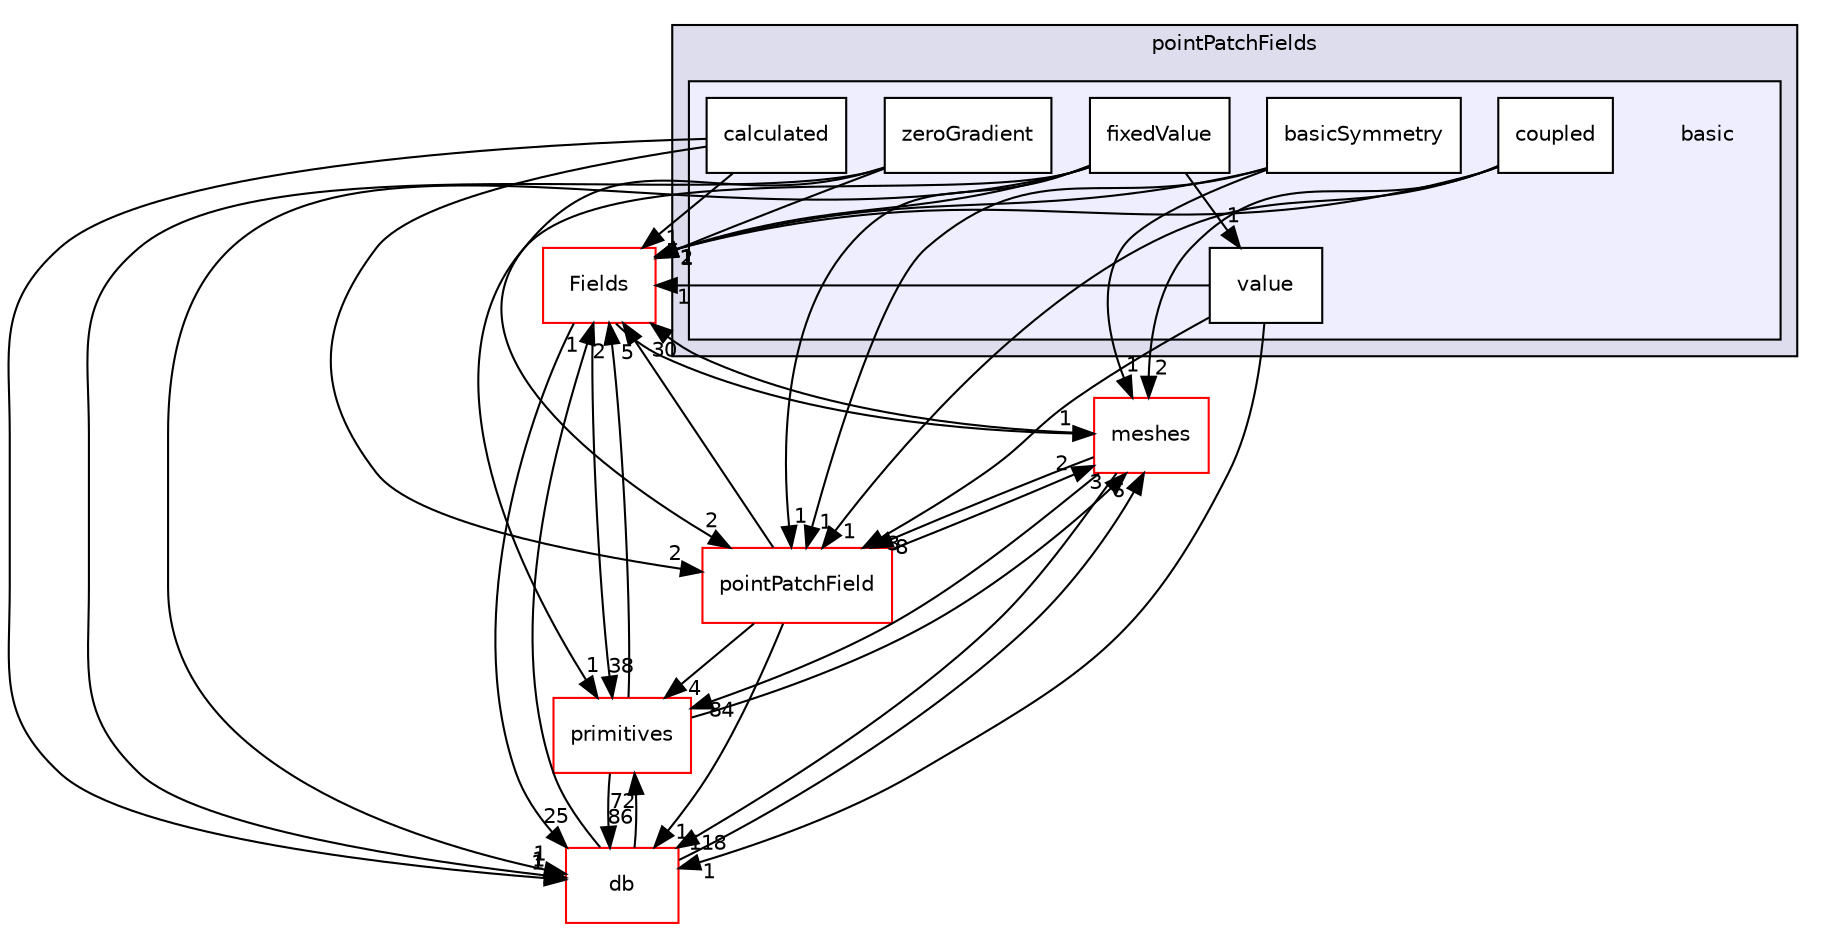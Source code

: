 digraph "src/OpenFOAM/fields/pointPatchFields/basic" {
  bgcolor=transparent;
  compound=true
  node [ fontsize="10", fontname="Helvetica"];
  edge [ labelfontsize="10", labelfontname="Helvetica"];
  subgraph clusterdir_1c0ea8bf575d837c6744560b5bb2481c {
    graph [ bgcolor="#ddddee", pencolor="black", label="pointPatchFields" fontname="Helvetica", fontsize="10", URL="dir_1c0ea8bf575d837c6744560b5bb2481c.html"]
  subgraph clusterdir_6a30703e73af3ba7ed84ebe53ffd3e12 {
    graph [ bgcolor="#eeeeff", pencolor="black", label="" URL="dir_6a30703e73af3ba7ed84ebe53ffd3e12.html"];
    dir_6a30703e73af3ba7ed84ebe53ffd3e12 [shape=plaintext label="basic"];
    dir_d4c5181c58caa84075606927fe01e0d3 [shape=box label="basicSymmetry" color="black" fillcolor="white" style="filled" URL="dir_d4c5181c58caa84075606927fe01e0d3.html"];
    dir_6cac3da6e2b2ad4c123307f29c965dee [shape=box label="calculated" color="black" fillcolor="white" style="filled" URL="dir_6cac3da6e2b2ad4c123307f29c965dee.html"];
    dir_1ca8c328a4008df71a28b0427ab54f86 [shape=box label="coupled" color="black" fillcolor="white" style="filled" URL="dir_1ca8c328a4008df71a28b0427ab54f86.html"];
    dir_78d45682f12df857cbb6ee125288467a [shape=box label="fixedValue" color="black" fillcolor="white" style="filled" URL="dir_78d45682f12df857cbb6ee125288467a.html"];
    dir_edc71ad1c0fbcdf2743da6d5233a17bb [shape=box label="value" color="black" fillcolor="white" style="filled" URL="dir_edc71ad1c0fbcdf2743da6d5233a17bb.html"];
    dir_2d490a2e744c68488bca8d77536fb0f4 [shape=box label="zeroGradient" color="black" fillcolor="white" style="filled" URL="dir_2d490a2e744c68488bca8d77536fb0f4.html"];
  }
  }
  dir_7d364942a13d3ce50f6681364b448a98 [shape=box label="Fields" color="red" URL="dir_7d364942a13d3ce50f6681364b448a98.html"];
  dir_aa2423979fb45fc41c393a5db370ab21 [shape=box label="meshes" color="red" URL="dir_aa2423979fb45fc41c393a5db370ab21.html"];
  dir_63c634f7a7cfd679ac26c67fb30fc32f [shape=box label="db" color="red" URL="dir_63c634f7a7cfd679ac26c67fb30fc32f.html"];
  dir_3e50f45338116b169052b428016851aa [shape=box label="primitives" color="red" URL="dir_3e50f45338116b169052b428016851aa.html"];
  dir_17a9bfb76e5e1dbc9e2e32285df4aeb8 [shape=box label="pointPatchField" color="red" URL="dir_17a9bfb76e5e1dbc9e2e32285df4aeb8.html"];
  dir_7d364942a13d3ce50f6681364b448a98->dir_aa2423979fb45fc41c393a5db370ab21 [headlabel="1", labeldistance=1.5 headhref="dir_002032_002218.html"];
  dir_7d364942a13d3ce50f6681364b448a98->dir_63c634f7a7cfd679ac26c67fb30fc32f [headlabel="25", labeldistance=1.5 headhref="dir_002032_001948.html"];
  dir_7d364942a13d3ce50f6681364b448a98->dir_3e50f45338116b169052b428016851aa [headlabel="38", labeldistance=1.5 headhref="dir_002032_002316.html"];
  dir_78d45682f12df857cbb6ee125288467a->dir_7d364942a13d3ce50f6681364b448a98 [headlabel="1", labeldistance=1.5 headhref="dir_002068_002032.html"];
  dir_78d45682f12df857cbb6ee125288467a->dir_edc71ad1c0fbcdf2743da6d5233a17bb [headlabel="1", labeldistance=1.5 headhref="dir_002068_002069.html"];
  dir_78d45682f12df857cbb6ee125288467a->dir_63c634f7a7cfd679ac26c67fb30fc32f [headlabel="1", labeldistance=1.5 headhref="dir_002068_001948.html"];
  dir_78d45682f12df857cbb6ee125288467a->dir_3e50f45338116b169052b428016851aa [headlabel="1", labeldistance=1.5 headhref="dir_002068_002316.html"];
  dir_78d45682f12df857cbb6ee125288467a->dir_17a9bfb76e5e1dbc9e2e32285df4aeb8 [headlabel="1", labeldistance=1.5 headhref="dir_002068_002087.html"];
  dir_edc71ad1c0fbcdf2743da6d5233a17bb->dir_7d364942a13d3ce50f6681364b448a98 [headlabel="1", labeldistance=1.5 headhref="dir_002069_002032.html"];
  dir_edc71ad1c0fbcdf2743da6d5233a17bb->dir_63c634f7a7cfd679ac26c67fb30fc32f [headlabel="1", labeldistance=1.5 headhref="dir_002069_001948.html"];
  dir_edc71ad1c0fbcdf2743da6d5233a17bb->dir_17a9bfb76e5e1dbc9e2e32285df4aeb8 [headlabel="3", labeldistance=1.5 headhref="dir_002069_002087.html"];
  dir_aa2423979fb45fc41c393a5db370ab21->dir_7d364942a13d3ce50f6681364b448a98 [headlabel="30", labeldistance=1.5 headhref="dir_002218_002032.html"];
  dir_aa2423979fb45fc41c393a5db370ab21->dir_63c634f7a7cfd679ac26c67fb30fc32f [headlabel="118", labeldistance=1.5 headhref="dir_002218_001948.html"];
  dir_aa2423979fb45fc41c393a5db370ab21->dir_3e50f45338116b169052b428016851aa [headlabel="84", labeldistance=1.5 headhref="dir_002218_002316.html"];
  dir_aa2423979fb45fc41c393a5db370ab21->dir_17a9bfb76e5e1dbc9e2e32285df4aeb8 [headlabel="8", labeldistance=1.5 headhref="dir_002218_002087.html"];
  dir_63c634f7a7cfd679ac26c67fb30fc32f->dir_7d364942a13d3ce50f6681364b448a98 [headlabel="1", labeldistance=1.5 headhref="dir_001948_002032.html"];
  dir_63c634f7a7cfd679ac26c67fb30fc32f->dir_aa2423979fb45fc41c393a5db370ab21 [headlabel="6", labeldistance=1.5 headhref="dir_001948_002218.html"];
  dir_63c634f7a7cfd679ac26c67fb30fc32f->dir_3e50f45338116b169052b428016851aa [headlabel="72", labeldistance=1.5 headhref="dir_001948_002316.html"];
  dir_3e50f45338116b169052b428016851aa->dir_7d364942a13d3ce50f6681364b448a98 [headlabel="2", labeldistance=1.5 headhref="dir_002316_002032.html"];
  dir_3e50f45338116b169052b428016851aa->dir_aa2423979fb45fc41c393a5db370ab21 [headlabel="3", labeldistance=1.5 headhref="dir_002316_002218.html"];
  dir_3e50f45338116b169052b428016851aa->dir_63c634f7a7cfd679ac26c67fb30fc32f [headlabel="86", labeldistance=1.5 headhref="dir_002316_001948.html"];
  dir_1ca8c328a4008df71a28b0427ab54f86->dir_7d364942a13d3ce50f6681364b448a98 [headlabel="1", labeldistance=1.5 headhref="dir_002067_002032.html"];
  dir_1ca8c328a4008df71a28b0427ab54f86->dir_aa2423979fb45fc41c393a5db370ab21 [headlabel="2", labeldistance=1.5 headhref="dir_002067_002218.html"];
  dir_1ca8c328a4008df71a28b0427ab54f86->dir_17a9bfb76e5e1dbc9e2e32285df4aeb8 [headlabel="1", labeldistance=1.5 headhref="dir_002067_002087.html"];
  dir_d4c5181c58caa84075606927fe01e0d3->dir_7d364942a13d3ce50f6681364b448a98 [headlabel="2", labeldistance=1.5 headhref="dir_002065_002032.html"];
  dir_d4c5181c58caa84075606927fe01e0d3->dir_aa2423979fb45fc41c393a5db370ab21 [headlabel="1", labeldistance=1.5 headhref="dir_002065_002218.html"];
  dir_d4c5181c58caa84075606927fe01e0d3->dir_17a9bfb76e5e1dbc9e2e32285df4aeb8 [headlabel="1", labeldistance=1.5 headhref="dir_002065_002087.html"];
  dir_6cac3da6e2b2ad4c123307f29c965dee->dir_7d364942a13d3ce50f6681364b448a98 [headlabel="1", labeldistance=1.5 headhref="dir_002066_002032.html"];
  dir_6cac3da6e2b2ad4c123307f29c965dee->dir_63c634f7a7cfd679ac26c67fb30fc32f [headlabel="1", labeldistance=1.5 headhref="dir_002066_001948.html"];
  dir_6cac3da6e2b2ad4c123307f29c965dee->dir_17a9bfb76e5e1dbc9e2e32285df4aeb8 [headlabel="2", labeldistance=1.5 headhref="dir_002066_002087.html"];
  dir_17a9bfb76e5e1dbc9e2e32285df4aeb8->dir_7d364942a13d3ce50f6681364b448a98 [headlabel="5", labeldistance=1.5 headhref="dir_002087_002032.html"];
  dir_17a9bfb76e5e1dbc9e2e32285df4aeb8->dir_aa2423979fb45fc41c393a5db370ab21 [headlabel="2", labeldistance=1.5 headhref="dir_002087_002218.html"];
  dir_17a9bfb76e5e1dbc9e2e32285df4aeb8->dir_63c634f7a7cfd679ac26c67fb30fc32f [headlabel="1", labeldistance=1.5 headhref="dir_002087_001948.html"];
  dir_17a9bfb76e5e1dbc9e2e32285df4aeb8->dir_3e50f45338116b169052b428016851aa [headlabel="4", labeldistance=1.5 headhref="dir_002087_002316.html"];
  dir_2d490a2e744c68488bca8d77536fb0f4->dir_7d364942a13d3ce50f6681364b448a98 [headlabel="1", labeldistance=1.5 headhref="dir_002070_002032.html"];
  dir_2d490a2e744c68488bca8d77536fb0f4->dir_63c634f7a7cfd679ac26c67fb30fc32f [headlabel="1", labeldistance=1.5 headhref="dir_002070_001948.html"];
  dir_2d490a2e744c68488bca8d77536fb0f4->dir_17a9bfb76e5e1dbc9e2e32285df4aeb8 [headlabel="2", labeldistance=1.5 headhref="dir_002070_002087.html"];
}
